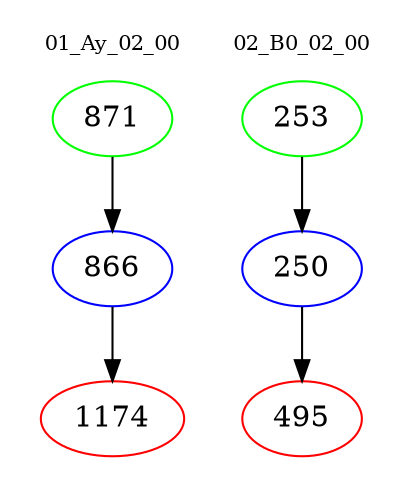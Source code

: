 digraph{
subgraph cluster_0 {
color = white
label = "01_Ay_02_00";
fontsize=10;
T0_871 [label="871", color="green"]
T0_871 -> T0_866 [color="black"]
T0_866 [label="866", color="blue"]
T0_866 -> T0_1174 [color="black"]
T0_1174 [label="1174", color="red"]
}
subgraph cluster_1 {
color = white
label = "02_B0_02_00";
fontsize=10;
T1_253 [label="253", color="green"]
T1_253 -> T1_250 [color="black"]
T1_250 [label="250", color="blue"]
T1_250 -> T1_495 [color="black"]
T1_495 [label="495", color="red"]
}
}
